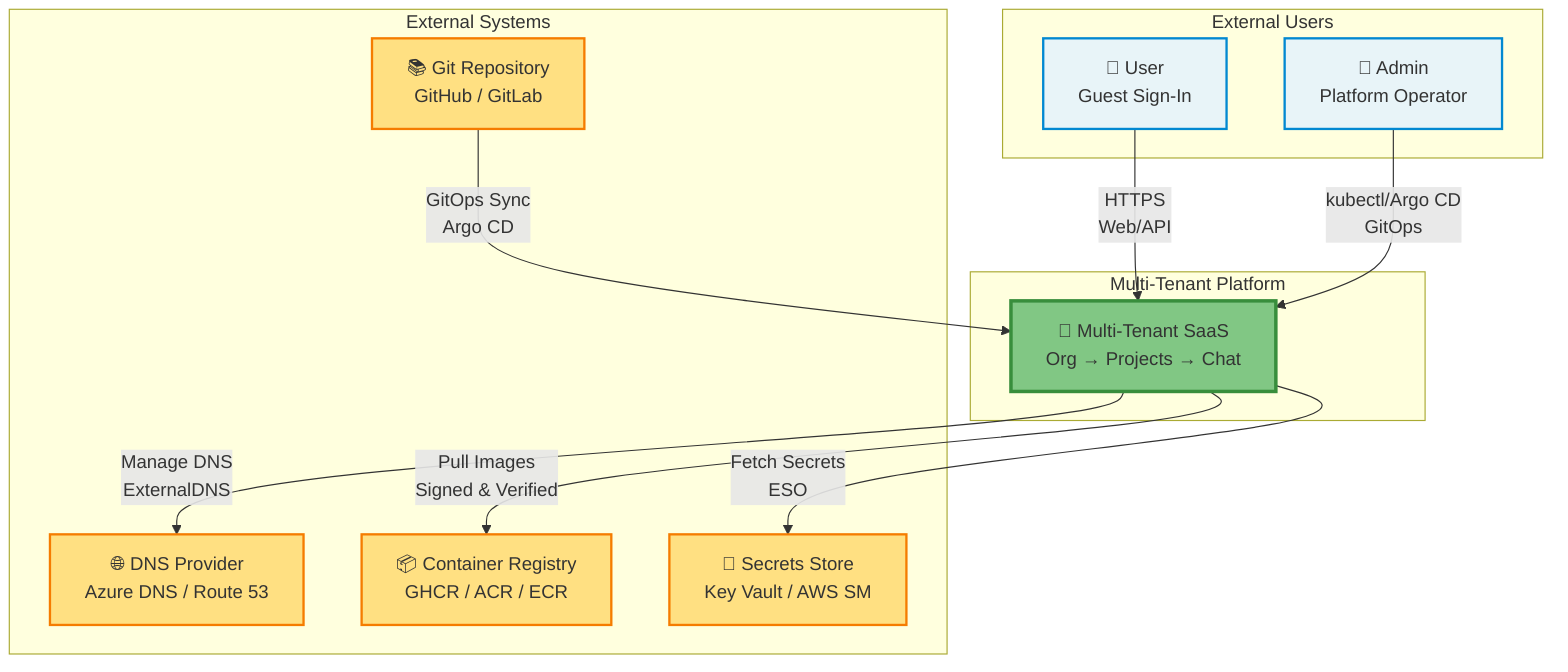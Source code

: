 %% System Context Diagram (C4 Level 1)
%% Multi-Tenant SaaS Platform - System Context

graph TB
    subgraph External Users
        User[👤 User<br/>Guest Sign-In]
        Admin[👤 Admin<br/>Platform Operator]
    end

    subgraph Multi-Tenant Platform
        System[🏢 Multi-Tenant SaaS<br/>Org → Projects → Chat]
    end

    subgraph External Systems
        DNS[🌐 DNS Provider<br/>Azure DNS / Route 53]
        Registry[📦 Container Registry<br/>GHCR / ACR / ECR]
        Git[📚 Git Repository<br/>GitHub / GitLab]
        KMS[🔐 Secrets Store<br/>Key Vault / AWS SM]
    end

    %% User Interactions
    User -->|HTTPS<br/>Web/API| System
    Admin -->|kubectl/Argo CD<br/>GitOps| System

    %% External System Interactions
    System -->|Manage DNS<br/>ExternalDNS| DNS
    System -->|Pull Images<br/>Signed & Verified| Registry
    System -->|Fetch Secrets<br/>ESO| KMS
    Git -->|GitOps Sync<br/>Argo CD| System

    %% Styling
    classDef userStyle fill:#E8F4F8,stroke:#0288D1,stroke-width:2px
    classDef systemStyle fill:#81C784,stroke:#388E3C,stroke-width:3px
    classDef externalStyle fill:#FFE082,stroke:#F57C00,stroke-width:2px

    class User,Admin userStyle
    class System systemStyle
    class DNS,Registry,Git,KMS externalStyle